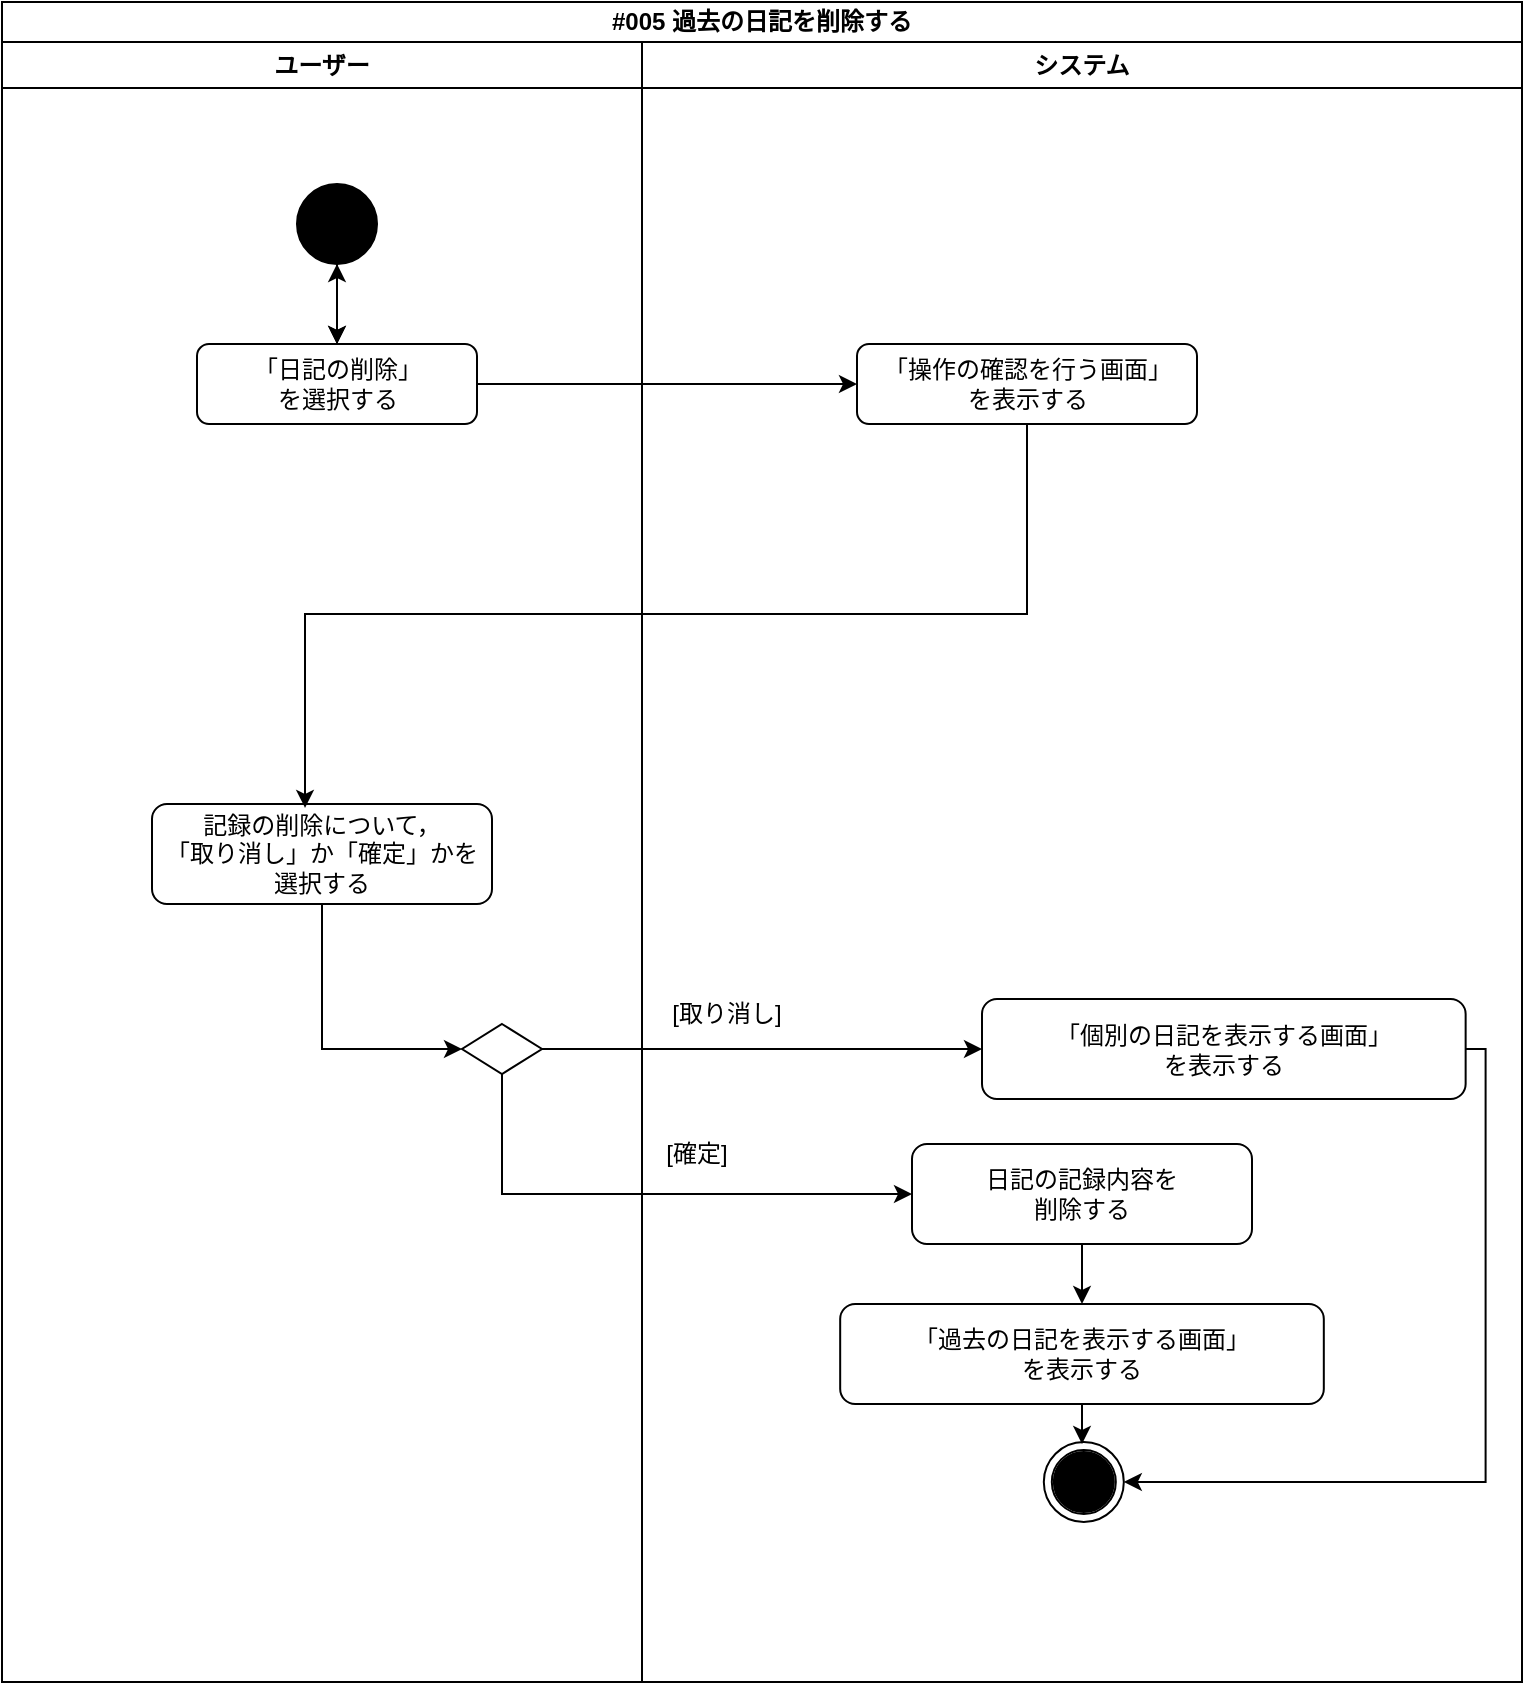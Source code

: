 <mxfile>
    <diagram id="PJhBvZbjIUu8iOUgB9s-" name="ページ1">
        <mxGraphModel dx="1080" dy="771" grid="1" gridSize="10" guides="1" tooltips="1" connect="1" arrows="1" fold="1" page="1" pageScale="1" pageWidth="827" pageHeight="1169" math="0" shadow="0">
            <root>
                <mxCell id="0"/>
                <mxCell id="1" parent="0"/>
                <mxCell id="42" value="#005 過去の日記を削除する" style="swimlane;whiteSpace=wrap;html=1;swimlaneLine=1;startSize=20;rounded=0;" parent="1" vertex="1">
                    <mxGeometry x="40" y="40" width="760" height="840" as="geometry"/>
                </mxCell>
                <mxCell id="47" value="ユーザー" style="swimlane;whiteSpace=wrap;html=1;" parent="42" vertex="1">
                    <mxGeometry y="20" width="320" height="820" as="geometry">
                        <mxRectangle y="20" width="90" height="30" as="alternateBounds"/>
                    </mxGeometry>
                </mxCell>
                <mxCell id="60" style="edgeStyle=none;html=1;exitX=0.5;exitY=1;exitDx=0;exitDy=0;entryX=0.5;entryY=0;entryDx=0;entryDy=0;rounded=0;" parent="47" source="49" target="50" edge="1">
                    <mxGeometry relative="1" as="geometry"/>
                </mxCell>
                <mxCell id="99" value="" style="edgeStyle=orthogonalEdgeStyle;rounded=0;html=1;" edge="1" parent="47" source="49" target="50">
                    <mxGeometry relative="1" as="geometry"/>
                </mxCell>
                <mxCell id="49" value="" style="ellipse;whiteSpace=wrap;html=1;aspect=fixed;fillColor=#000000;" parent="47" vertex="1">
                    <mxGeometry x="147.5" y="71" width="40" height="40" as="geometry"/>
                </mxCell>
                <mxCell id="100" value="" style="edgeStyle=orthogonalEdgeStyle;rounded=0;html=1;" edge="1" parent="47" source="50" target="49">
                    <mxGeometry relative="1" as="geometry"/>
                </mxCell>
                <mxCell id="50" value="「日記の削除」&lt;br&gt;を選択する" style="rounded=1;whiteSpace=wrap;html=1;fillColor=none;" parent="47" vertex="1">
                    <mxGeometry x="97.5" y="151" width="140" height="40" as="geometry"/>
                </mxCell>
                <mxCell id="81" value="記録の削除について，&lt;br&gt;「取り消し」か「確定」かを&lt;br&gt;選択する" style="rounded=1;whiteSpace=wrap;html=1;fillColor=none;" parent="47" vertex="1">
                    <mxGeometry x="75" y="381" width="170" height="50" as="geometry"/>
                </mxCell>
                <mxCell id="83" value="" style="rhombus;whiteSpace=wrap;html=1;rounded=0;shadow=0;sketch=0;fillStyle=auto;strokeColor=default;strokeWidth=1;fontColor=#000000;fillColor=none;" parent="47" vertex="1">
                    <mxGeometry x="230" y="491" width="40" height="25" as="geometry"/>
                </mxCell>
                <mxCell id="84" style="edgeStyle=orthogonalEdgeStyle;html=1;exitX=0.5;exitY=1;exitDx=0;exitDy=0;entryX=0;entryY=0.5;entryDx=0;entryDy=0;fontColor=#000000;rounded=0;" parent="47" source="81" target="83" edge="1">
                    <mxGeometry relative="1" as="geometry"/>
                </mxCell>
                <mxCell id="48" value="システム" style="swimlane;whiteSpace=wrap;html=1;" parent="42" vertex="1">
                    <mxGeometry x="320" y="20" width="440" height="820" as="geometry">
                        <mxRectangle x="320" y="20" width="90" height="30" as="alternateBounds"/>
                    </mxGeometry>
                </mxCell>
                <mxCell id="51" value="「操作の確認を行う画面」&lt;br&gt;を表示する" style="rounded=1;whiteSpace=wrap;html=1;fillColor=none;" parent="48" vertex="1">
                    <mxGeometry x="107.5" y="151" width="170" height="40" as="geometry"/>
                </mxCell>
                <mxCell id="90" style="edgeStyle=orthogonalEdgeStyle;rounded=0;html=1;exitX=0.5;exitY=1;exitDx=0;exitDy=0;entryX=0.5;entryY=0;entryDx=0;entryDy=0;fontColor=#000000;" parent="48" source="87" target="88" edge="1">
                    <mxGeometry relative="1" as="geometry"/>
                </mxCell>
                <mxCell id="87" value="日記の記録内容を&lt;br&gt;削除する" style="rounded=1;whiteSpace=wrap;html=1;fillColor=none;" parent="48" vertex="1">
                    <mxGeometry x="135" y="551" width="170" height="50" as="geometry"/>
                </mxCell>
                <mxCell id="91" style="edgeStyle=orthogonalEdgeStyle;rounded=0;html=1;exitX=0.5;exitY=1;exitDx=0;exitDy=0;entryX=0.5;entryY=0;entryDx=0;entryDy=0;fontColor=#000000;" parent="48" source="88" edge="1">
                    <mxGeometry relative="1" as="geometry">
                        <mxPoint x="220" y="701" as="targetPoint"/>
                    </mxGeometry>
                </mxCell>
                <mxCell id="88" value="「過去の日記を表示する画面」&lt;br&gt;を表示する" style="rounded=1;whiteSpace=wrap;html=1;fillColor=none;" parent="48" vertex="1">
                    <mxGeometry x="99.092" y="631" width="241.818" height="50" as="geometry"/>
                </mxCell>
                <mxCell id="94" value="[取り消し]" style="text;html=1;strokeColor=none;fillColor=none;align=center;verticalAlign=middle;whiteSpace=wrap;rounded=0;shadow=0;sketch=0;fillStyle=auto;strokeWidth=1;fontColor=#000000;" parent="48" vertex="1">
                    <mxGeometry x="5" y="471" width="75" height="30" as="geometry"/>
                </mxCell>
                <mxCell id="97" value="[確定]" style="text;html=1;strokeColor=none;fillColor=none;align=center;verticalAlign=middle;whiteSpace=wrap;rounded=0;shadow=0;sketch=0;fillStyle=auto;strokeWidth=1;fontColor=#000000;" parent="48" vertex="1">
                    <mxGeometry x="5" y="541" width="45" height="30" as="geometry"/>
                </mxCell>
                <mxCell id="69" value="" style="group" parent="48" vertex="1" connectable="0">
                    <mxGeometry x="200.91" y="700" width="140" height="40" as="geometry"/>
                </mxCell>
                <mxCell id="64" value="" style="ellipse;shape=doubleEllipse;whiteSpace=wrap;html=1;aspect=fixed;rounded=0;fillColor=none;" parent="69" vertex="1">
                    <mxGeometry width="40" height="40" as="geometry"/>
                </mxCell>
                <mxCell id="68" value="" style="ellipse;whiteSpace=wrap;html=1;aspect=fixed;fillColor=#000000;" parent="69" vertex="1">
                    <mxGeometry x="5.004" y="5" width="30" height="30" as="geometry"/>
                </mxCell>
                <mxCell id="104" style="edgeStyle=orthogonalEdgeStyle;rounded=0;html=1;exitX=1;exitY=0.5;exitDx=0;exitDy=0;entryX=1;entryY=0.5;entryDx=0;entryDy=0;" edge="1" parent="48" source="101" target="64">
                    <mxGeometry relative="1" as="geometry"/>
                </mxCell>
                <mxCell id="101" value="「個別の日記を表示する画面」&lt;br&gt;を表示する" style="rounded=1;whiteSpace=wrap;html=1;fillColor=none;" vertex="1" parent="48">
                    <mxGeometry x="170.002" y="478.5" width="241.818" height="50" as="geometry"/>
                </mxCell>
                <mxCell id="62" style="edgeStyle=none;html=1;exitX=1;exitY=0.5;exitDx=0;exitDy=0;entryX=0;entryY=0.5;entryDx=0;entryDy=0;rounded=0;" parent="42" source="50" target="51" edge="1">
                    <mxGeometry relative="1" as="geometry"/>
                </mxCell>
                <mxCell id="89" style="edgeStyle=orthogonalEdgeStyle;rounded=0;html=1;exitX=0.5;exitY=1;exitDx=0;exitDy=0;entryX=0;entryY=0.5;entryDx=0;entryDy=0;fontColor=#000000;" parent="42" source="83" target="87" edge="1">
                    <mxGeometry relative="1" as="geometry"/>
                </mxCell>
                <mxCell id="98" style="edgeStyle=orthogonalEdgeStyle;html=1;exitX=0.5;exitY=1;exitDx=0;exitDy=0;entryX=0.45;entryY=0.039;entryDx=0;entryDy=0;entryPerimeter=0;rounded=0;" edge="1" parent="42" source="51" target="81">
                    <mxGeometry relative="1" as="geometry"/>
                </mxCell>
                <mxCell id="102" style="edgeStyle=orthogonalEdgeStyle;rounded=0;html=1;exitX=1;exitY=0.5;exitDx=0;exitDy=0;entryX=0;entryY=0.5;entryDx=0;entryDy=0;" edge="1" parent="42" source="83" target="101">
                    <mxGeometry relative="1" as="geometry"/>
                </mxCell>
            </root>
        </mxGraphModel>
    </diagram>
</mxfile>